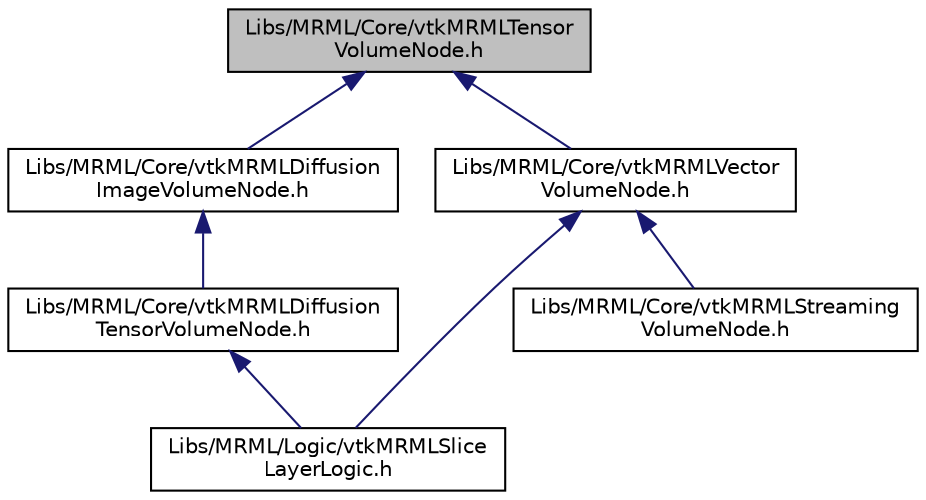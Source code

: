 digraph "Libs/MRML/Core/vtkMRMLTensorVolumeNode.h"
{
  bgcolor="transparent";
  edge [fontname="Helvetica",fontsize="10",labelfontname="Helvetica",labelfontsize="10"];
  node [fontname="Helvetica",fontsize="10",shape=record];
  Node25 [label="Libs/MRML/Core/vtkMRMLTensor\lVolumeNode.h",height=0.2,width=0.4,color="black", fillcolor="grey75", style="filled", fontcolor="black"];
  Node25 -> Node26 [dir="back",color="midnightblue",fontsize="10",style="solid",fontname="Helvetica"];
  Node26 [label="Libs/MRML/Core/vtkMRMLDiffusion\lImageVolumeNode.h",height=0.2,width=0.4,color="black",URL="$vtkMRMLDiffusionImageVolumeNode_8h.html"];
  Node26 -> Node27 [dir="back",color="midnightblue",fontsize="10",style="solid",fontname="Helvetica"];
  Node27 [label="Libs/MRML/Core/vtkMRMLDiffusion\lTensorVolumeNode.h",height=0.2,width=0.4,color="black",URL="$vtkMRMLDiffusionTensorVolumeNode_8h.html"];
  Node27 -> Node28 [dir="back",color="midnightblue",fontsize="10",style="solid",fontname="Helvetica"];
  Node28 [label="Libs/MRML/Logic/vtkMRMLSlice\lLayerLogic.h",height=0.2,width=0.4,color="black",URL="$vtkMRMLSliceLayerLogic_8h.html"];
  Node25 -> Node29 [dir="back",color="midnightblue",fontsize="10",style="solid",fontname="Helvetica"];
  Node29 [label="Libs/MRML/Core/vtkMRMLVector\lVolumeNode.h",height=0.2,width=0.4,color="black",URL="$vtkMRMLVectorVolumeNode_8h.html"];
  Node29 -> Node30 [dir="back",color="midnightblue",fontsize="10",style="solid",fontname="Helvetica"];
  Node30 [label="Libs/MRML/Core/vtkMRMLStreaming\lVolumeNode.h",height=0.2,width=0.4,color="black",URL="$vtkMRMLStreamingVolumeNode_8h.html"];
  Node29 -> Node28 [dir="back",color="midnightblue",fontsize="10",style="solid",fontname="Helvetica"];
}
